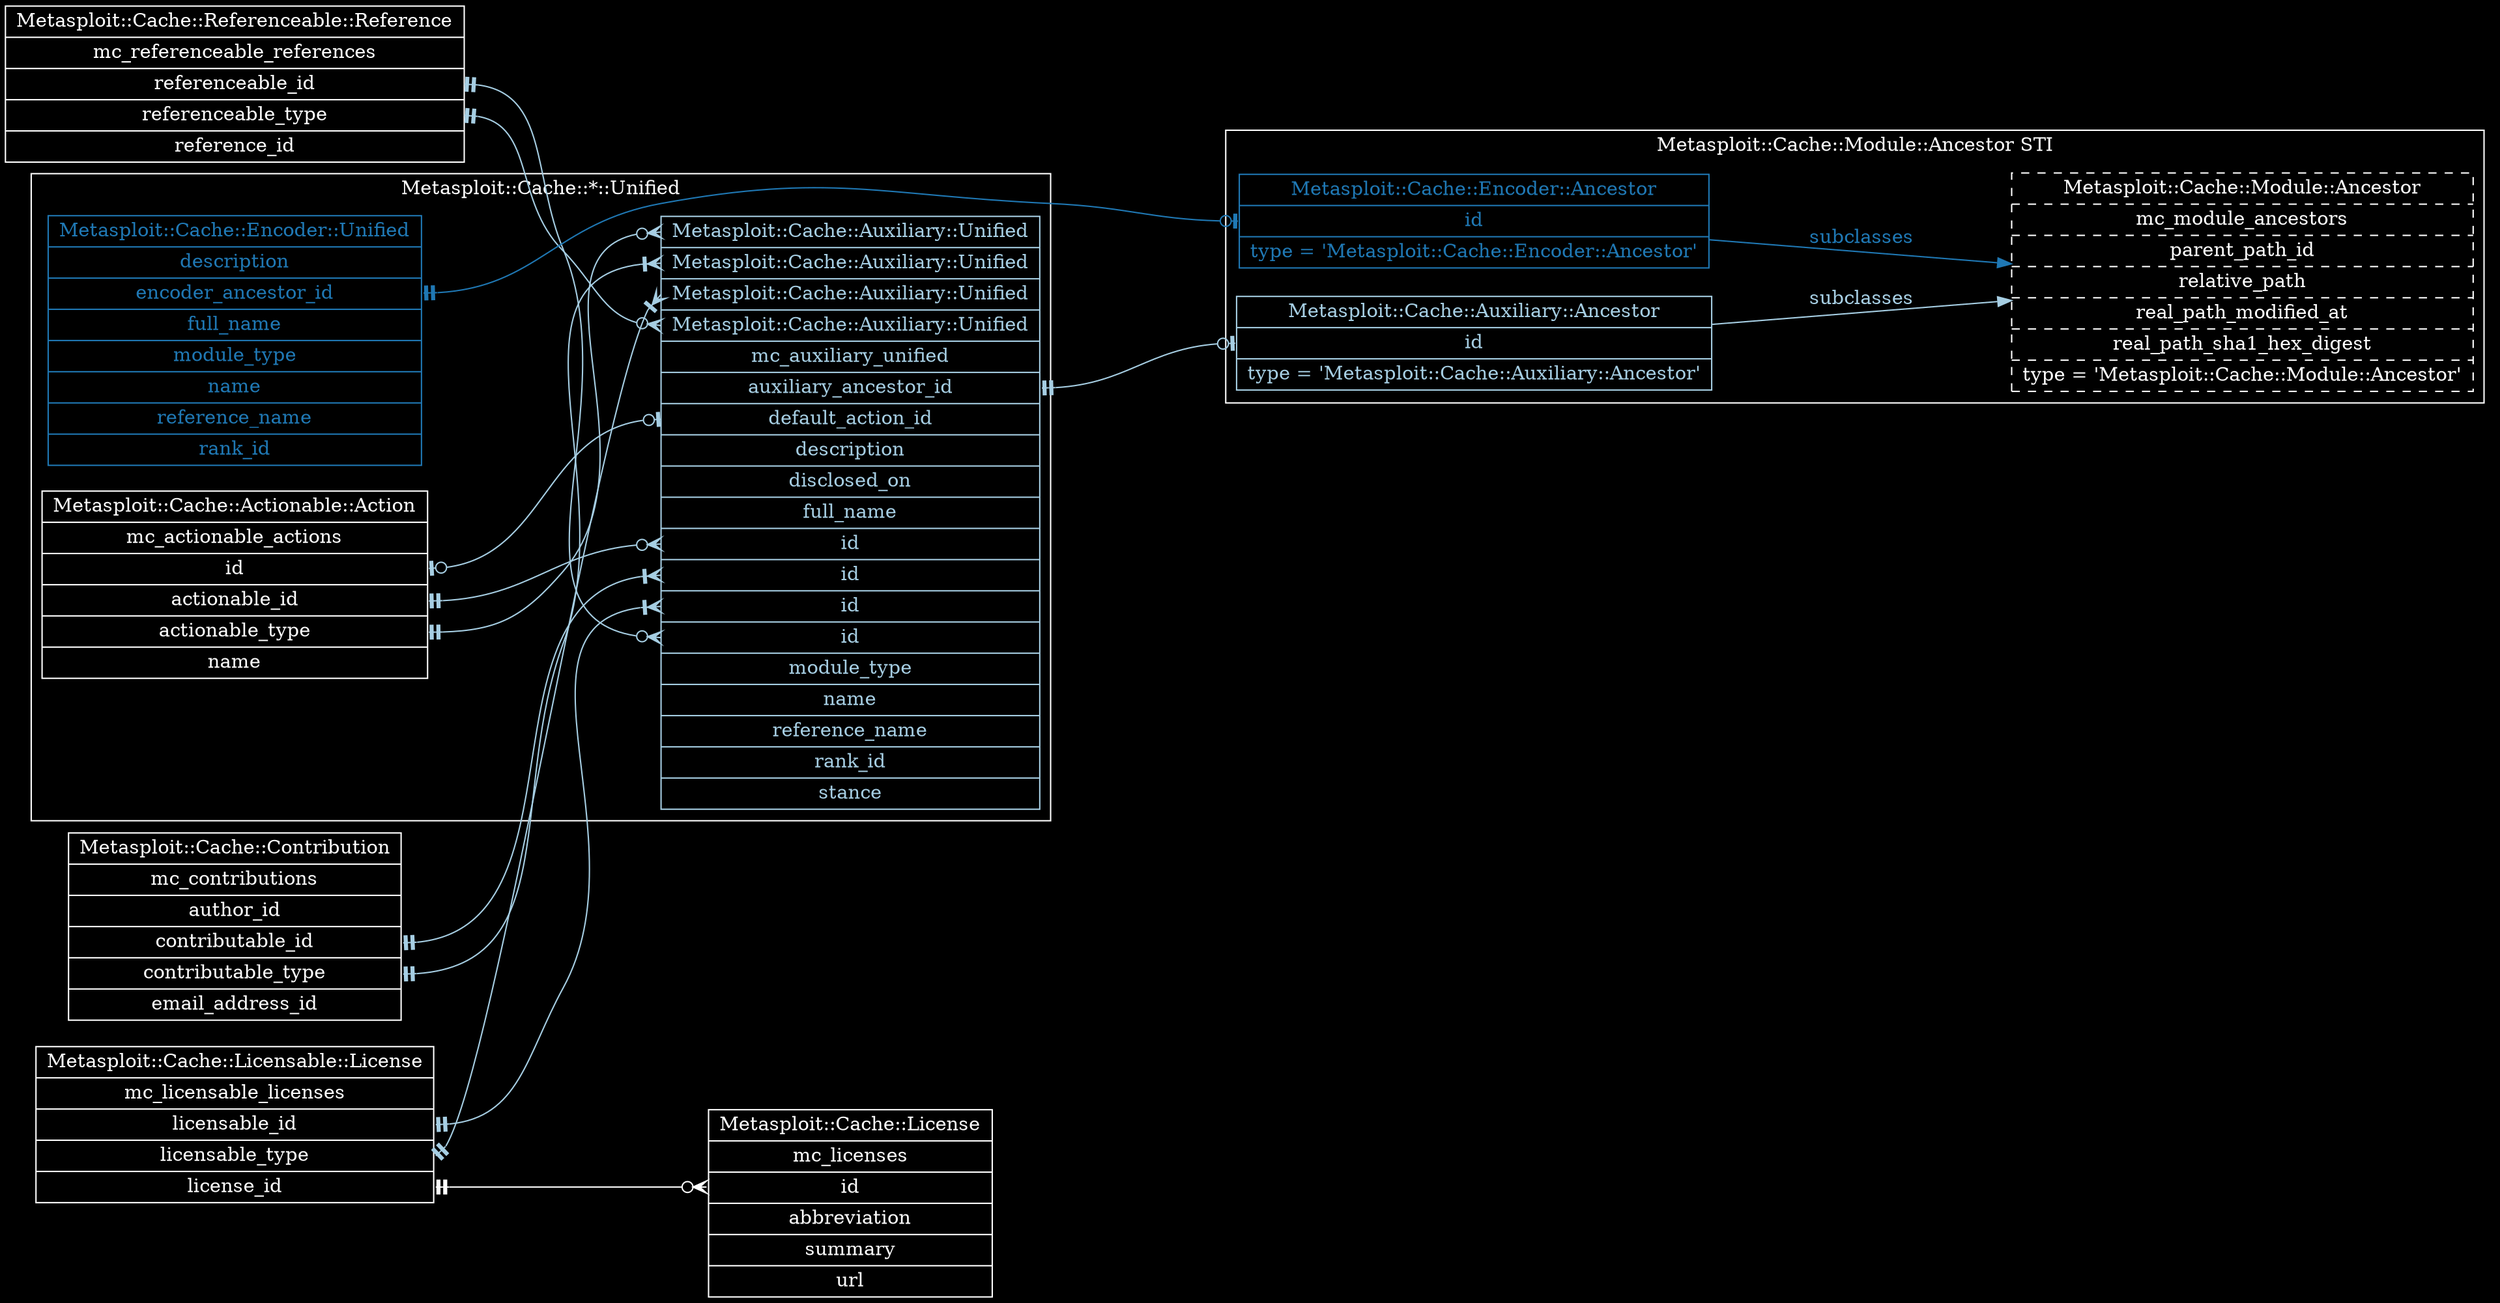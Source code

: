 digraph "Metasploit::Cache Read Model" {
  edge [
    color = "white"
    fontcolor = "white"
  ]
  graph [
    bgcolor = "black"
    rankdir = "LR"
    ranksep = "2"
  ]
  node [
    color = "white"
    fontcolor = "white"
    shape = "record"
  ]

  "Metasploit::Cache::Actionable::Action" [
    label = "Metasploit::Cache::Actionable::Action | mc_actionable_actions | <id>id | <actionable_id>actionable_id | <actionable_type>actionable_type | name"
  ]

  "Metasploit::Cache::Actionable::Action":actionable_id -> "Metasploit::Cache::Auxiliary::Unified":id_for_actionable_id [
    arrowhead = "crowodot"
    arrowtail = "teetee"
    color = "/paired9/1"
    dir = "both"
  ]

  "Metasploit::Cache::Actionable::Action":actionable_type -> "Metasploit::Cache::Auxiliary::Unified":type_for_actionable_type [
    arrowhead = "crowodot"
    arrowtail = "teetee"
    color = "/paired9/1"
    dir = "both"
  ]

  "Metasploit::Cache::Contribution" [
    label = "Metasploit::Cache::Contribution | mc_contributions | author_id | <contributable_id>contributable_id | <contributable_type>contributable_type | email_address_id"
  ]

  "Metasploit::Cache::Contribution":contributable_id -> "Metasploit::Cache::Auxiliary::Unified":id_for_contributable_id [
    arrowhead = "crowtee"
    arrowtail = "teetee"
    color = "/paired9/1"
    dir = "both"
  ]

  "Metasploit::Cache::Contribution":contributable_type -> "Metasploit::Cache::Auxiliary::Unified":type_for_contributable_type [
    arrowhead = "crowtee"
    arrowtail = "teetee"
    color = "/paired9/1"
    dir = "both"
  ]

  "Metasploit::Cache::License" [
    label = "Metasploit::Cache::License | mc_licenses | <id>id | abbreviation | summary | url"
  ]

  "Metasploit::Cache::Licensable::License" [
    label = "Metasploit::Cache::Licensable::License | mc_licensable_licenses | <licensable_id>licensable_id | <licensable_type>licensable_type | <license_id>license_id"
  ]

  "Metasploit::Cache::Licensable::License":licensable_id -> "Metasploit::Cache::Auxiliary::Unified":id_for_licensable_id [
    arrowhead = "crowtee"
    arrowtail = "teetee"
    color = "/paired9/1"
    dir = "both"
  ]

  "Metasploit::Cache::Licensable::License":licensable_type -> "Metasploit::Cache::Auxiliary::Unified":type_for_licensable_type [
    arrowhead = "crowtee"
    arrowtail = "teetee"
    color = "/paired9/1"
    dir = "both"
  ]

  "Metasploit::Cache::Licensable::License":license_id -> "Metasploit::Cache::License":id [
    arrowhead = "crowodot"
    arrowtail = "teetee"
    dir = "both"
  ]

  "Metasploit::Cache::Referenceable::Reference" [
    label = "Metasploit::Cache::Referenceable::Reference | mc_referenceable_references | <referenceable_id>referenceable_id | <referenceable_type>referenceable_type | reference_id"
  ]

  "Metasploit::Cache::Referenceable::Reference":referenceable_id -> "Metasploit::Cache::Auxiliary::Unified":id_for_referenceable_id [
    arrowhead = "crowodot"
    arrowtail = "teetee"
    color = "/paired9/1"
    dir = "both"
  ]

  "Metasploit::Cache::Referenceable::Reference":referenceable_type -> "Metasploit::Cache::Auxiliary::Unified":type_for_referenceable_type [
    arrowhead = "crowodot"
    arrowtail = "teetee"
    color = "/paired9/1"
    dir = "both"
  ]

  subgraph cluster_mc_module_ancestors {
    color = "white"
    fontcolor = "white"
    label = "Metasploit::Cache::Module::Ancestor STI"

    "Metasploit::Cache::Module::Ancestor" [
      label = "Metasploit::Cache::Module::Ancestor | mc_module_ancestors | parent_path_id | relative_path | real_path_modified_at | real_path_sha1_hex_digest | type = 'Metasploit::Cache::Module::Ancestor'"
      style = "dashed"
    ]

    "Metasploit::Cache::Auxiliary::Ancestor" [
      fontcolor = "/paired9/1"
      label = "Metasploit::Cache::Auxiliary::Ancestor | <id>id | type = 'Metasploit::Cache::Auxiliary::Ancestor'"
      color = "/paired9/1"
    ]

    "Metasploit::Cache::Auxiliary::Ancestor" -> "Metasploit::Cache::Module::Ancestor" [
      color = "/paired9/1"
      fontcolor = "/paired9/1"
      label = "subclasses"
    ]

    "Metasploit::Cache::Encoder::Ancestor" [
      color = "/paired9/2"
      fontcolor = "/paired9/2"
      label = "Metasploit::Cache::Encoder::Ancestor | <id>id | type = 'Metasploit::Cache::Encoder::Ancestor'"
    ]

    "Metasploit::Cache::Encoder::Ancestor" -> "Metasploit::Cache::Module::Ancestor" [
      color = "/paired9/2"
      fontcolor = "/paired9/2"
      label = "subclasses"
    ]
  }

  subgraph cluster_metasploit_cache_unified {
    color = "white"
    fontcolor = "white"
    label = "Metasploit::Cache::*::Unified"

    "Metasploit::Cache::Auxiliary::Unified" [
      color = "/paired9/1"
      fontcolor = "/paired9/1"
      label = "<type_for_actionable_type>Metasploit::Cache::Auxiliary::Unified | <type_for_contributable_type>Metasploit::Cache::Auxiliary::Unified | <type_for_licensable_type>Metasploit::Cache::Auxiliary::Unified | <type_for_referenceable_type>Metasploit::Cache::Auxiliary::Unified | mc_auxiliary_unified | <auxiliary_ancestor_id>auxiliary_ancestor_id | <default_action_id>default_action_id | description | disclosed_on | full_name | <id_for_actionable_id>id | <id_for_contributable_id>id | <id_for_licensable_id>id | <id_for_referenceable_id>id | module_type | name | reference_name | rank_id | stance"
    ]

    "Metasploit::Cache::Auxiliary::Unified":auxiliary_ancestor_id -> "Metasploit::Cache::Auxiliary::Ancestor":id [
      arrowhead = "teeodot"
      arrowtail = "teetee"
      color = "/paired9/1"
      dir = "both"
    ]

    "Metasploit::Cache::Auxiliary::Unified":default_action_id -> "Metasploit::Cache::Actionable::Action":id [
      arrowhead = "teeodot"
      arrowtail = "teeodot"
      color = "/paired9/1"
      dir = "both"
    ]

    "Metasploit::Cache::Encoder::Unified" [
      color = "/paired9/2"
      fontcolor = "/paired9/2"
      label = "Metasploit::Cache::Encoder::Unified | description | <encoder_ancestor_id>encoder_ancestor_id | full_name | module_type | name | reference_name | rank_id"
    ]

    "Metasploit::Cache::Encoder::Unified":encoder_ancestor_id -> "Metasploit::Cache::Encoder::Ancestor":id [
      arrowhead = "teeodot"
      arrowtail = "teetee"
      color = "/paired9/2"
      dir = "both"
    ]
  }
}